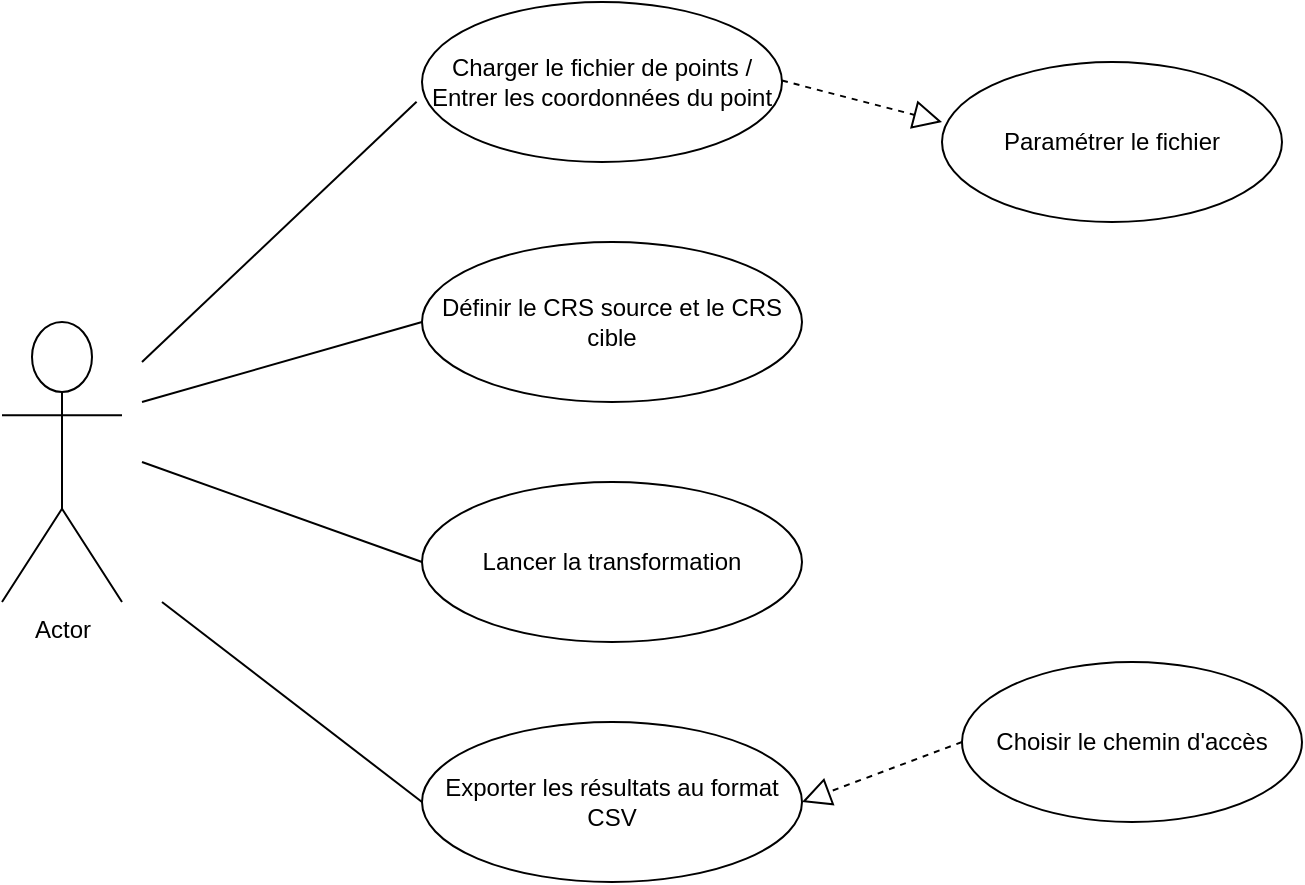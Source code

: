 <mxfile version="24.9.1">
  <diagram name="Page-1" id="0BjuaR10c-HpHQ8Zxktg">
    <mxGraphModel dx="1477" dy="603" grid="1" gridSize="10" guides="1" tooltips="1" connect="1" arrows="1" fold="1" page="1" pageScale="1" pageWidth="827" pageHeight="1169" math="0" shadow="0">
      <root>
        <mxCell id="0" />
        <mxCell id="1" parent="0" />
        <mxCell id="tQV1uXA7SZ9vbFeKETRc-1" value="Actor" style="shape=umlActor;verticalLabelPosition=bottom;verticalAlign=top;html=1;outlineConnect=0;rotation=0;" vertex="1" parent="1">
          <mxGeometry x="60" y="180" width="60" height="140" as="geometry" />
        </mxCell>
        <mxCell id="tQV1uXA7SZ9vbFeKETRc-2" value="Charger le fichier de points / Entrer les coordonnées du point " style="ellipse;whiteSpace=wrap;html=1;" vertex="1" parent="1">
          <mxGeometry x="270" y="20" width="180" height="80" as="geometry" />
        </mxCell>
        <mxCell id="tQV1uXA7SZ9vbFeKETRc-3" value="Définir le CRS source et le CRS cible" style="ellipse;whiteSpace=wrap;html=1;" vertex="1" parent="1">
          <mxGeometry x="270" y="140" width="190" height="80" as="geometry" />
        </mxCell>
        <mxCell id="tQV1uXA7SZ9vbFeKETRc-4" value="Lancer la transformation" style="ellipse;whiteSpace=wrap;html=1;" vertex="1" parent="1">
          <mxGeometry x="270" y="260" width="190" height="80" as="geometry" />
        </mxCell>
        <mxCell id="tQV1uXA7SZ9vbFeKETRc-5" value="Exporter les résultats au format CSV" style="ellipse;whiteSpace=wrap;html=1;" vertex="1" parent="1">
          <mxGeometry x="270" y="380" width="190" height="80" as="geometry" />
        </mxCell>
        <mxCell id="tQV1uXA7SZ9vbFeKETRc-7" value="" style="endArrow=none;html=1;rounded=0;entryX=-0.015;entryY=0.623;entryDx=0;entryDy=0;entryPerimeter=0;" edge="1" parent="1" target="tQV1uXA7SZ9vbFeKETRc-2">
          <mxGeometry width="50" height="50" relative="1" as="geometry">
            <mxPoint x="130" y="200" as="sourcePoint" />
            <mxPoint x="200" y="155" as="targetPoint" />
            <Array as="points" />
          </mxGeometry>
        </mxCell>
        <mxCell id="tQV1uXA7SZ9vbFeKETRc-8" value="" style="endArrow=none;html=1;rounded=0;entryX=0;entryY=0.5;entryDx=0;entryDy=0;" edge="1" parent="1" target="tQV1uXA7SZ9vbFeKETRc-3">
          <mxGeometry width="50" height="50" relative="1" as="geometry">
            <mxPoint x="130" y="220" as="sourcePoint" />
            <mxPoint x="250" y="190" as="targetPoint" />
          </mxGeometry>
        </mxCell>
        <mxCell id="tQV1uXA7SZ9vbFeKETRc-9" value="" style="endArrow=none;html=1;rounded=0;entryX=0;entryY=0.5;entryDx=0;entryDy=0;" edge="1" parent="1" target="tQV1uXA7SZ9vbFeKETRc-4">
          <mxGeometry width="50" height="50" relative="1" as="geometry">
            <mxPoint x="130" y="250" as="sourcePoint" />
            <mxPoint x="220" y="250" as="targetPoint" />
          </mxGeometry>
        </mxCell>
        <mxCell id="tQV1uXA7SZ9vbFeKETRc-10" value="" style="endArrow=none;html=1;rounded=0;entryX=0;entryY=0.5;entryDx=0;entryDy=0;" edge="1" parent="1" target="tQV1uXA7SZ9vbFeKETRc-5">
          <mxGeometry width="50" height="50" relative="1" as="geometry">
            <mxPoint x="140" y="320" as="sourcePoint" />
            <mxPoint x="200" y="380" as="targetPoint" />
          </mxGeometry>
        </mxCell>
        <mxCell id="tQV1uXA7SZ9vbFeKETRc-11" value="Paramétrer le fichier" style="ellipse;whiteSpace=wrap;html=1;" vertex="1" parent="1">
          <mxGeometry x="530" y="50" width="170" height="80" as="geometry" />
        </mxCell>
        <mxCell id="tQV1uXA7SZ9vbFeKETRc-12" value="Choisir le chemin d&#39;accès" style="ellipse;whiteSpace=wrap;html=1;" vertex="1" parent="1">
          <mxGeometry x="540" y="350" width="170" height="80" as="geometry" />
        </mxCell>
        <mxCell id="tQV1uXA7SZ9vbFeKETRc-14" value="" style="endArrow=block;dashed=1;endFill=0;endSize=12;html=1;rounded=0;entryX=1;entryY=0.5;entryDx=0;entryDy=0;exitX=0;exitY=0.5;exitDx=0;exitDy=0;" edge="1" parent="1" source="tQV1uXA7SZ9vbFeKETRc-12" target="tQV1uXA7SZ9vbFeKETRc-5">
          <mxGeometry width="160" relative="1" as="geometry">
            <mxPoint x="500" y="320" as="sourcePoint" />
            <mxPoint x="620" y="419.29" as="targetPoint" />
            <Array as="points" />
          </mxGeometry>
        </mxCell>
        <mxCell id="tQV1uXA7SZ9vbFeKETRc-15" value="" style="endArrow=block;dashed=1;endFill=0;endSize=12;html=1;rounded=0;" edge="1" parent="1">
          <mxGeometry width="160" relative="1" as="geometry">
            <mxPoint x="450" y="59.29" as="sourcePoint" />
            <mxPoint x="530" y="80" as="targetPoint" />
          </mxGeometry>
        </mxCell>
      </root>
    </mxGraphModel>
  </diagram>
</mxfile>
